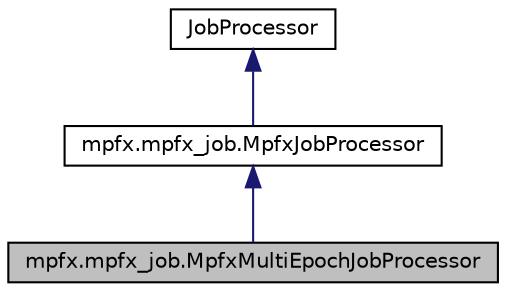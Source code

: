 digraph G
{
  edge [fontname="Helvetica",fontsize="10",labelfontname="Helvetica",labelfontsize="10"];
  node [fontname="Helvetica",fontsize="10",shape=record];
  Node1 [label="mpfx.mpfx_job.MpfxMultiEpochJobProcessor",height=0.2,width=0.4,color="black", fillcolor="grey75", style="filled" fontcolor="black"];
  Node2 -> Node1 [dir=back,color="midnightblue",fontsize="10",style="solid",fontname="Helvetica"];
  Node2 [label="mpfx.mpfx_job.MpfxJobProcessor",height=0.2,width=0.4,color="black", fillcolor="white", style="filled",URL="$classmpfx_1_1mpfx__job_1_1MpfxJobProcessor.html",tooltip="Job processor: submit jobs and process associated job results."];
  Node3 -> Node2 [dir=back,color="midnightblue",fontsize="10",style="solid",fontname="Helvetica"];
  Node3 [label="JobProcessor",height=0.2,width=0.4,color="black", fillcolor="white", style="filled",URL="$classJobProcessor.html"];
}
